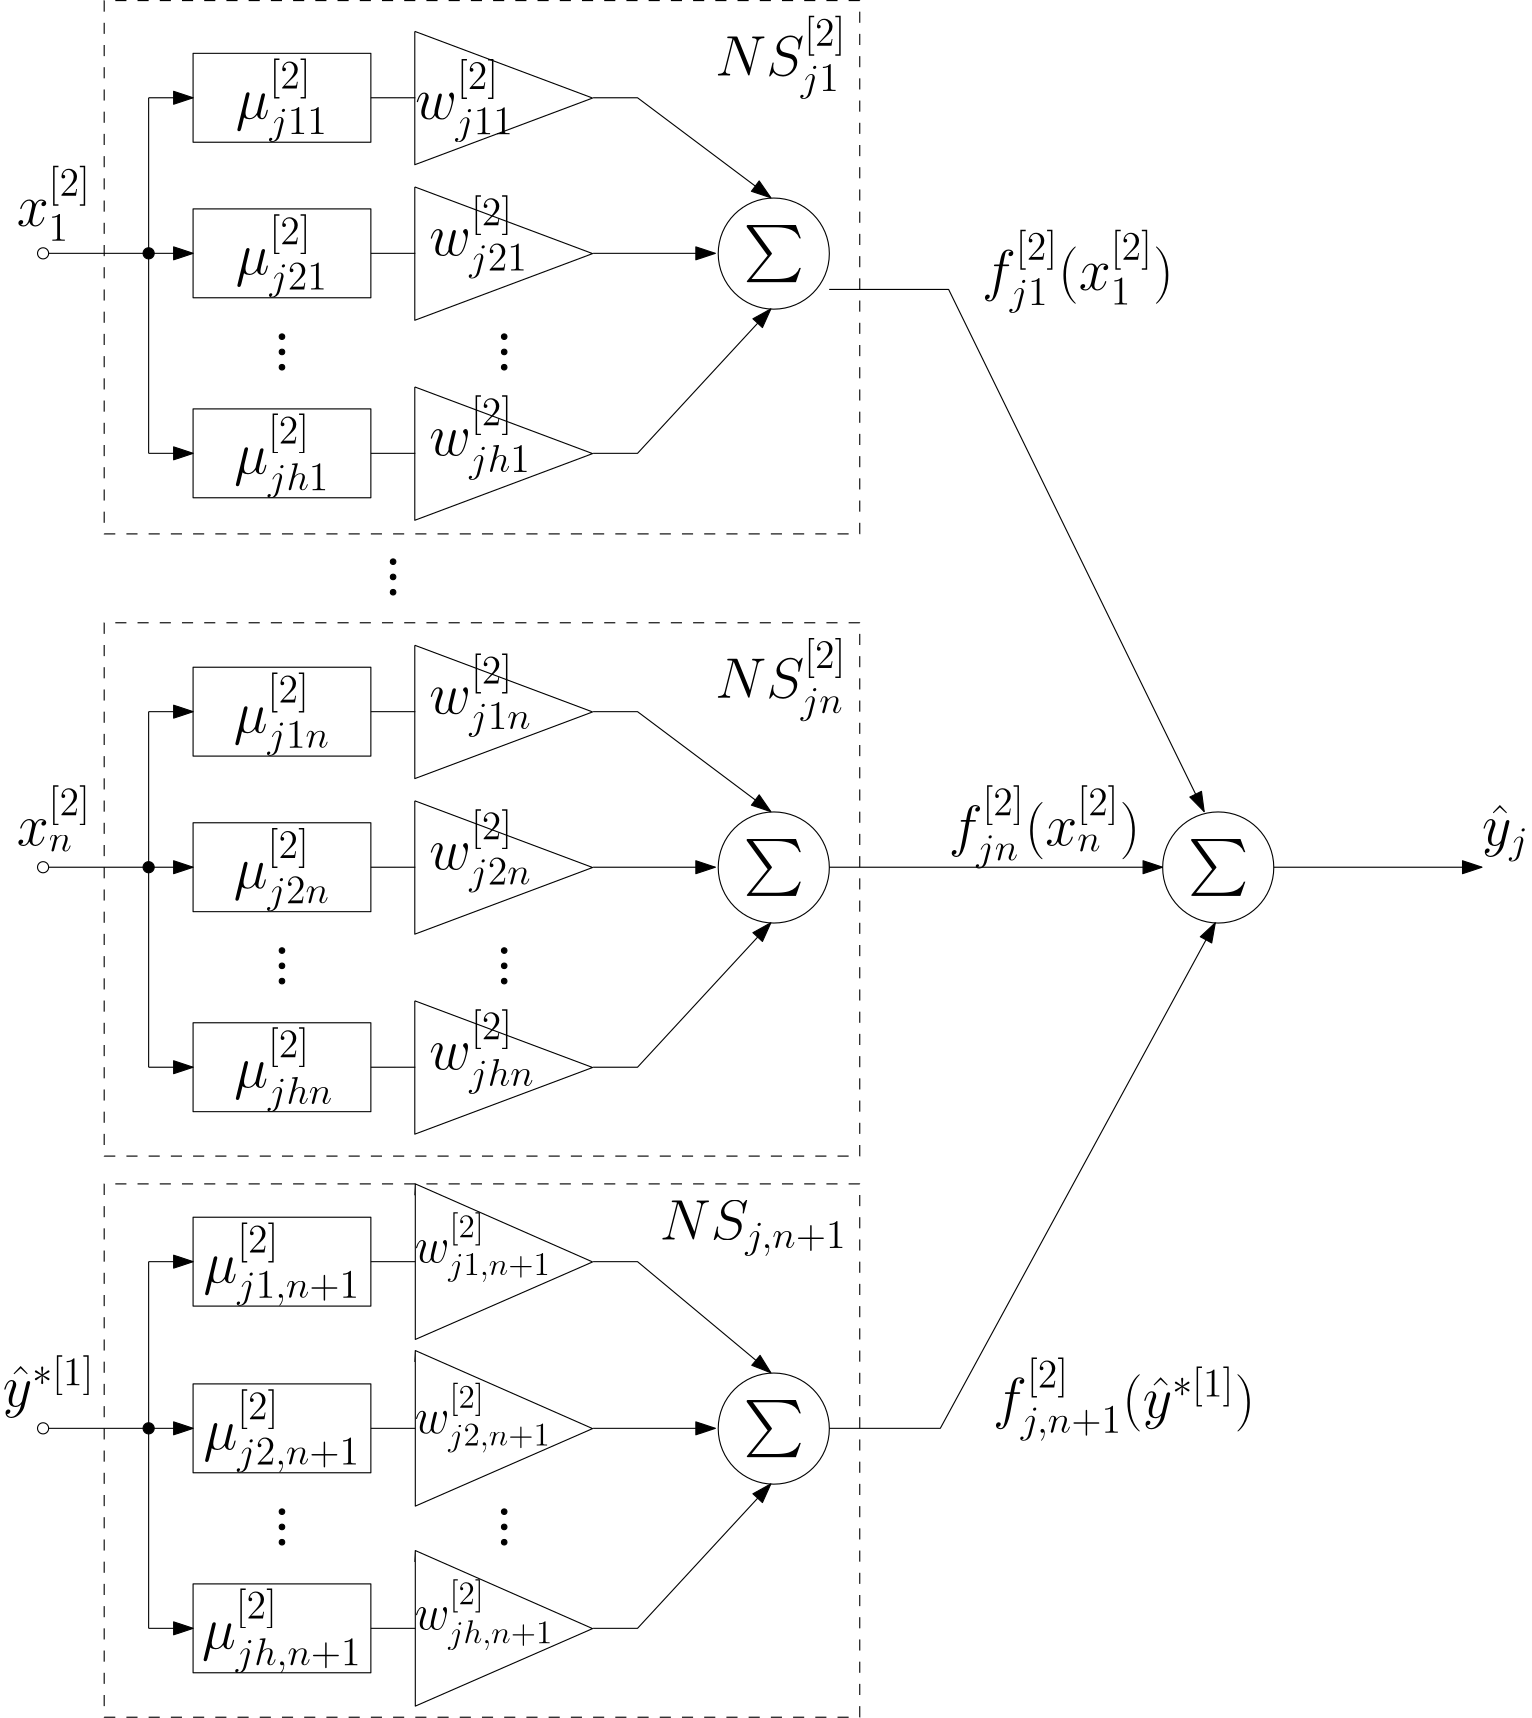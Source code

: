 <?xml version="1.0"?>
<!DOCTYPE ipe SYSTEM "ipe.dtd">
<ipe version="70107" creator="Ipe 7.2.2">
<info created="D:20160307125131" modified="D:20160404122556" title="4"/>
<preamble>%%BeginIpePreamble
  \usepackage{amsfonts}
  \newcommand{\R}{\mathbb{R}}
  %%EndIpePreamble</preamble>
<ipestyle name="basic">
<symbol name="arrow/arc(spx)">
<path stroke="sym-stroke" fill="sym-stroke" pen="sym-pen">
0 0 m
-1 0.333 l
-1 -0.333 l
h
</path>
</symbol>
<symbol name="arrow/farc(spx)">
<path stroke="sym-stroke" fill="white" pen="sym-pen">
0 0 m
-1 0.333 l
-1 -0.333 l
h
</path>
</symbol>
<symbol name="arrow/ptarc(spx)">
<path stroke="sym-stroke" fill="sym-stroke" pen="sym-pen">
0 0 m
-1 0.333 l
-0.8 0 l
-1 -0.333 l
h
</path>
</symbol>
<symbol name="arrow/fptarc(spx)">
<path stroke="sym-stroke" fill="white" pen="sym-pen">
0 0 m
-1 0.333 l
-0.8 0 l
-1 -0.333 l
h
</path>
</symbol>
<symbol name="mark/circle(sx)" transformations="translations">
<path fill="sym-stroke">
0.6 0 0 0.6 0 0 e
0.4 0 0 0.4 0 0 e
</path>
</symbol>
<symbol name="mark/disk(sx)" transformations="translations">
<path fill="sym-stroke">
0.6 0 0 0.6 0 0 e
</path>
</symbol>
<symbol name="mark/fdisk(sfx)" transformations="translations">
<group>
<path fill="sym-fill">
0.5 0 0 0.5 0 0 e
</path>
<path fill="sym-stroke" fillrule="eofill">
0.6 0 0 0.6 0 0 e
0.4 0 0 0.4 0 0 e
</path>
</group>
</symbol>
<symbol name="mark/box(sx)" transformations="translations">
<path fill="sym-stroke" fillrule="eofill">
-0.6 -0.6 m
0.6 -0.6 l
0.6 0.6 l
-0.6 0.6 l
h
-0.4 -0.4 m
0.4 -0.4 l
0.4 0.4 l
-0.4 0.4 l
h
</path>
</symbol>
<symbol name="mark/square(sx)" transformations="translations">
<path fill="sym-stroke">
-0.6 -0.6 m
0.6 -0.6 l
0.6 0.6 l
-0.6 0.6 l
h
</path>
</symbol>
<symbol name="mark/fsquare(sfx)" transformations="translations">
<group>
<path fill="sym-fill">
-0.5 -0.5 m
0.5 -0.5 l
0.5 0.5 l
-0.5 0.5 l
h
</path>
<path fill="sym-stroke" fillrule="eofill">
-0.6 -0.6 m
0.6 -0.6 l
0.6 0.6 l
-0.6 0.6 l
h
-0.4 -0.4 m
0.4 -0.4 l
0.4 0.4 l
-0.4 0.4 l
h
</path>
</group>
</symbol>
<symbol name="mark/cross(sx)" transformations="translations">
<group>
<path fill="sym-stroke">
-0.43 -0.57 m
0.57 0.43 l
0.43 0.57 l
-0.57 -0.43 l
h
</path>
<path fill="sym-stroke">
-0.43 0.57 m
0.57 -0.43 l
0.43 -0.57 l
-0.57 0.43 l
h
</path>
</group>
</symbol>
<symbol name="arrow/fnormal(spx)">
<path stroke="sym-stroke" fill="white" pen="sym-pen">
0 0 m
-1 0.333 l
-1 -0.333 l
h
</path>
</symbol>
<symbol name="arrow/pointed(spx)">
<path stroke="sym-stroke" fill="sym-stroke" pen="sym-pen">
0 0 m
-1 0.333 l
-0.8 0 l
-1 -0.333 l
h
</path>
</symbol>
<symbol name="arrow/fpointed(spx)">
<path stroke="sym-stroke" fill="white" pen="sym-pen">
0 0 m
-1 0.333 l
-0.8 0 l
-1 -0.333 l
h
</path>
</symbol>
<symbol name="arrow/linear(spx)">
<path stroke="sym-stroke" pen="sym-pen">
-1 0.333 m
0 0 l
-1 -0.333 l
</path>
</symbol>
<symbol name="arrow/fdouble(spx)">
<path stroke="sym-stroke" fill="white" pen="sym-pen">
0 0 m
-1 0.333 l
-1 -0.333 l
h
-1 0 m
-2 0.333 l
-2 -0.333 l
h
</path>
</symbol>
<symbol name="arrow/double(spx)">
<path stroke="sym-stroke" fill="sym-stroke" pen="sym-pen">
0 0 m
-1 0.333 l
-1 -0.333 l
h
-1 0 m
-2 0.333 l
-2 -0.333 l
h
</path>
</symbol>
<pen name="heavier" value="0.8"/>
<pen name="fat" value="1.2"/>
<pen name="ultrafat" value="2"/>
<symbolsize name="large" value="5"/>
<symbolsize name="small" value="2"/>
<symbolsize name="tiny" value="1.1"/>
<arrowsize name="large" value="10"/>
<arrowsize name="small" value="5"/>
<arrowsize name="tiny" value="3"/>
<color name="red" value="1 0 0"/>
<color name="green" value="0 1 0"/>
<color name="blue" value="0 0 1"/>
<color name="yellow" value="1 1 0"/>
<color name="orange" value="1 0.647 0"/>
<color name="gold" value="1 0.843 0"/>
<color name="purple" value="0.627 0.125 0.941"/>
<color name="gray" value="0.745"/>
<color name="brown" value="0.647 0.165 0.165"/>
<color name="navy" value="0 0 0.502"/>
<color name="pink" value="1 0.753 0.796"/>
<color name="seagreen" value="0.18 0.545 0.341"/>
<color name="turquoise" value="0.251 0.878 0.816"/>
<color name="violet" value="0.933 0.51 0.933"/>
<color name="darkblue" value="0 0 0.545"/>
<color name="darkcyan" value="0 0.545 0.545"/>
<color name="darkgray" value="0.663"/>
<color name="darkgreen" value="0 0.392 0"/>
<color name="darkmagenta" value="0.545 0 0.545"/>
<color name="darkorange" value="1 0.549 0"/>
<color name="darkred" value="0.545 0 0"/>
<color name="lightblue" value="0.678 0.847 0.902"/>
<color name="lightcyan" value="0.878 1 1"/>
<color name="lightgray" value="0.827"/>
<color name="lightgreen" value="0.565 0.933 0.565"/>
<color name="lightyellow" value="1 1 0.878"/>
<dashstyle name="dashed" value="[4] 0"/>
<dashstyle name="dotted" value="[1 3] 0"/>
<dashstyle name="dash dotted" value="[4 2 1 2] 0"/>
<dashstyle name="dash dot dotted" value="[4 2 1 2 1 2] 0"/>
<textsize name="large" value="\large"/>
<textsize name="Large" value="\Large"/>
<textsize name="LARGE" value="\LARGE"/>
<textsize name="huge" value="\huge"/>
<textsize name="Huge" value="\Huge"/>
<textsize name="small" value="\small"/>
<textsize name="footnote" value="\footnotesize"/>
<textsize name="tiny" value="\tiny"/>
<textstyle name="center" begin="\begin{center}" end="\end{center}"/>
<textstyle name="itemize" begin="\begin{itemize}" end="\end{itemize}"/>
<textstyle name="item" begin="\begin{itemize}\item{}" end="\end{itemize}"/>
<gridsize name="4 pts" value="4"/>
<gridsize name="8 pts (~3 mm)" value="8"/>
<gridsize name="16 pts (~6 mm)" value="16"/>
<gridsize name="32 pts (~12 mm)" value="32"/>
<gridsize name="10 pts (~3.5 mm)" value="10"/>
<gridsize name="20 pts (~7 mm)" value="20"/>
<gridsize name="14 pts (~5 mm)" value="14"/>
<gridsize name="28 pts (~10 mm)" value="28"/>
<gridsize name="56 pts (~20 mm)" value="56"/>
<anglesize name="90 deg" value="90"/>
<anglesize name="60 deg" value="60"/>
<anglesize name="45 deg" value="45"/>
<anglesize name="30 deg" value="30"/>
<anglesize name="22.5 deg" value="22.5"/>
<opacity name="10%" value="0.1"/>
<opacity name="30%" value="0.3"/>
<opacity name="50%" value="0.5"/>
<opacity name="75%" value="0.75"/>
<tiling name="falling" angle="-60" step="4" width="1"/>
<tiling name="rising" angle="30" step="4" width="1"/>
</ipestyle>
<page>
<layer name="alpha"/>
<view layers="alpha" active="alpha"/>
<text layer="alpha" matrix="1 0 0 1 -156 -231" transformations="translations" pos="420 808" stroke="black" type="label" width="47.331" height="21.457" depth="8.39" valign="baseline" size="huge">$NS_{jn}^{[2]}$</text>
<path matrix="1 0 0 1 -10 -228" stroke="black">
2 0 0 2 32 744 e
</path>
<text matrix="1 0 0 1 -7.5095 -236" transformations="translations" pos="20 760" stroke="black" type="label" width="26.823" height="21.469" depth="2.36" valign="baseline" size="huge">${x}_n^{[2]}$</text>
<path matrix="1 0 0 1 12 -212" stroke="black" arrow="normal/normal">
48 784 m
64 784 l
</path>
<path matrix="1 0 0 1 12 -212" stroke="black" arrow="normal/normal">
48 656 m
64 656 l
</path>
<path matrix="1 0 0 1 12 -212" stroke="black" arrow="normal/normal">
12 728 m
64 728 l
</path>
<path matrix="1 0 0 1 12 -212" stroke="black">
48 784 m
48 656 l
48 656 l
</path>
<path matrix="1 0 0 1 12 -212" stroke="black" fill="black">
2 0 0 2 48 728 e
</path>
<path matrix="1 0 0 1 12 -212" stroke="black" dash="dashed">
32 816 m
32 624 l
304 624 l
304 816 l
h
</path>
<group matrix="1 0 0 1 12 -214">
<path matrix="1 0 0 1 80 -4" stroke="black" fill="black">
1 0 0 1 16 704 e
</path>
<path matrix="1 0 0 1 80 -9.5" stroke="black" fill="black">
1 0 0 1 16 704 e
</path>
<path matrix="1 0 0 1 80 -15" stroke="black" fill="black">
1 0 0 1 16 704 e
</path>
</group>
<group matrix="1 0 0 1 92 -214">
<path matrix="1 0 0 1 80 -4" stroke="black" fill="black">
1 0 0 1 16 704 e
</path>
<path matrix="1 0 0 1 80 -9.5" stroke="black" fill="black">
1 0 0 1 16 704 e
</path>
<path matrix="1 0 0 1 80 -15" stroke="black" fill="black">
1 0 0 1 16 704 e
</path>
</group>
<path matrix="1 0 0 1 44 -244" stroke="black">
96 816 m
112 816 l
</path>
<path matrix="1 0 0 1 44 -300" stroke="black">
96 816 m
112 816 l
</path>
<path matrix="1 0 0 1 44 -372" stroke="black">
96 816 m
112 816 l
</path>
<path matrix="0.666667 0 0 0.75 70.48 -84.097" stroke="black">
128 832 m
128 768 l
224 800 l
128 832 l
128 832 l
</path>
<text matrix="1 0 0 1 -47 -300.6" transformations="translations" pos="208 816" stroke="black" type="label" width="36.988" height="21.457" depth="8.39" valign="baseline" size="huge">$w_{j2n}^{[2]}$</text>
<path matrix="1 0 0 1 44 -212" fill="white" arrow="normal/normal">
176 728 m
224 728 l
</path>
<path matrix="0.666667 0 0 0.75 70.48 -156.097" stroke="black">
128 832 m
128 768 l
224 800 l
128 832 l
128 832 l
</path>
<text matrix="1 0 0 1 -47 -372.6" transformations="translations" pos="208 816" stroke="black" type="label" width="38.051" height="21.454" depth="8.95" valign="baseline" size="huge">$w_{jhn}^{[2]}$</text>
<text matrix="1 0 0 1 50.1465 -225.258" transformations="translations" pos="224 736" stroke="black" type="label" width="21.81" height="15.493" depth="5.17" valign="baseline" size="huge">$\sum$</text>
<path matrix="1 0 0 1 77.0515 -284.097" stroke="black">
20 0 0 20 208 800 e
</path>
<path matrix="1 0 0 1 12 -212" stroke="black" arrow="normal/normal">
208 728 m
252 728 l
</path>
<path matrix="1 0 0 1 12 -212" stroke="black" arrow="normal/normal">
208 784 m
224 784 l
272 748 l
</path>
<path matrix="1 0 0 1 12 -212" stroke="black" arrow="normal/normal">
208 656 m
224 656 l
272 708 l
</path>
<group matrix="1 0 0 1 52 -74">
<path matrix="1 0 0 1 80 -4" stroke="black" fill="black">
1 0 0 1 16 704 e
</path>
<path matrix="1 0 0 1 80 -9.5" stroke="black" fill="black">
1 0 0 1 16 704 e
</path>
<path matrix="1 0 0 1 80 -15" stroke="black" fill="black">
1 0 0 1 16 704 e
</path>
</group>
<text matrix="1 0 0 1 -176 -426" transformations="translations" pos="420 808" stroke="black" type="label" width="67.375" height="14.118" depth="5.89" valign="baseline" size="huge">$NS_{j,n+1}$</text>
<text matrix="1 0 0 1 -156 -7" transformations="translations" pos="420 808" stroke="black" type="label" width="47.331" height="21.457" depth="8.39" valign="baseline" size="huge">$NS_{j1}^{[2]}$</text>
<text matrix="1 0 0 1 210.147 -225.258" transformations="translations" pos="224 736" stroke="black" type="label" width="21.81" height="15.493" depth="5.17" valign="baseline" size="huge">$\sum$</text>
<path matrix="1 0 0 1 237.052 -284.097" stroke="black">
20 0 0 20 208 800 e
</path>
<path matrix="1 0 0 1 13 -4" stroke="black" arrow="normal/normal">
292 520 m
412 520 l
</path>
<text matrix="1 0 0 1 12 -4" transformations="translations" pos="372 572" stroke="black" type="label" width="0" height="0" depth="0" valign="baseline" size="Large"></text>
<text matrix="1 0 0 1 -52 -24" transformations="translations" pos="400 548" stroke="black" type="label" width="68.961" height="21.457" depth="8.39" valign="baseline" size="huge">$f_{jn}^{[2]}({x}_n^{[2]})$</text>
<path matrix="1 0 0 1 -10 -7" stroke="black">
2 0 0 2 32 744 e
</path>
<text matrix="1 0 0 1 -7.5095 -13" transformations="translations" pos="20 760" stroke="black" type="label" width="26.823" height="21.457" depth="5.44" valign="baseline" size="huge">${x}_1^{[2]}$</text>
<path matrix="1 0 0 1 12 9" stroke="black" arrow="normal/normal">
48 784 m
64 784 l
</path>
<path matrix="1 0 0 1 12 9" stroke="black" arrow="normal/normal">
48 656 m
64 656 l
</path>
<path matrix="1 0 0 1 12 9" stroke="black" arrow="normal/normal">
12 728 m
64 728 l
</path>
<path matrix="1 0 0 1 12 9" stroke="black">
48 784 m
48 656 l
48 656 l
</path>
<path matrix="1 0 0 1 12 9" stroke="black" fill="black">
2 0 0 2 48 728 e
</path>
<path matrix="1 0 0 1 12 12" stroke="black" dash="dashed">
32 816 m
32 624 l
304 624 l
304 816 l
h
</path>
<group matrix="1 0 0 1 12 7">
<path matrix="1 0 0 1 80 -4" stroke="black" fill="black">
1 0 0 1 16 704 e
</path>
<path matrix="1 0 0 1 80 -9.5" stroke="black" fill="black">
1 0 0 1 16 704 e
</path>
<path matrix="1 0 0 1 80 -15" stroke="black" fill="black">
1 0 0 1 16 704 e
</path>
</group>
<group matrix="1 0 0 1 92 7">
<path matrix="1 0 0 1 80 -4" stroke="black" fill="black">
1 0 0 1 16 704 e
</path>
<path matrix="1 0 0 1 80 -9.5" stroke="black" fill="black">
1 0 0 1 16 704 e
</path>
<path matrix="1 0 0 1 80 -15" stroke="black" fill="black">
1 0 0 1 16 704 e
</path>
</group>
<path matrix="1 0 0 1 44 -23" stroke="black">
96 816 m
112 816 l
</path>
<path matrix="1 0 0 1 44 -79" stroke="black">
96 816 m
112 816 l
</path>
<path matrix="1 0 0 1 44 -151" stroke="black">
96 816 m
112 816 l
</path>
<path matrix="0.666667 0 0 0.75 70.48 136.903" stroke="black">
128 832 m
128 768 l
224 800 l
128 832 l
128 832 l
</path>
<text matrix="1 0 0 1 -47 -79.6" transformations="translations" pos="208 816" stroke="black" type="label" width="35.626" height="21.457" depth="8.39" valign="baseline" size="huge">$w_{j21}^{[2]}$</text>
<path matrix="1 0 0 1 44 9" fill="white" arrow="normal/normal">
176 728 m
224 728 l
</path>
<path matrix="0.666667 0 0 0.75 70.48 64.903" stroke="black">
128 832 m
128 768 l
224 800 l
128 832 l
128 832 l
</path>
<text matrix="1 0 0 1 -47 -151.6" transformations="translations" pos="208 816" stroke="black" type="label" width="36.689" height="21.454" depth="8.95" valign="baseline" size="huge">$w_{jh1}^{[2]}$</text>
<text matrix="1 0 0 1 50.1465 -4.2585" transformations="translations" pos="224 736" stroke="black" type="label" width="21.81" height="15.493" depth="5.17" valign="baseline" size="huge">$\sum$</text>
<path matrix="1 0 0 1 77.0515 -63.097" stroke="black">
20 0 0 20 208 800 e
</path>
<path matrix="1 0 0 1 12 9" stroke="black" arrow="normal/normal">
208 728 m
252 728 l
</path>
<path matrix="1 0 0 1 12 9" stroke="black" arrow="normal/normal">
208 784 m
224 784 l
272 748 l
</path>
<path matrix="1 0 0 1 12 9" stroke="black" arrow="normal/normal">
208 656 m
224 656 l
272 708 l
</path>
<path matrix="1 0 0 1 12 -4" stroke="black" arrow="normal/normal">
293 728 m
336 728 l
428 540 l
</path>
<path matrix="1 0 0 1 -4 28" stroke="black" arrow="normal/normal">
309 286 m
349 286 l
448 468 l
</path>
<text matrix="1 0 0 1 -40 176" transformations="translations" pos="400 548" stroke="black" type="label" width="68.961" height="21.457" depth="8.39" valign="baseline" size="huge">$f_{j1}^{[2]}({x}_1^{[2]})$</text>
<text matrix="1 0 0 1 -36 -230" transformations="translations" pos="400 548" stroke="black" type="label" width="94.284" height="21.457" depth="8.39" valign="baseline" size="huge">$f_{j,n+1}^{[2]}(\hat{y}^{*[1]})$</text>
<path matrix="1 0 0 1 12 -4" stroke="black" arrow="normal/normal">
453 520 m
528 520 l
</path>
<text matrix="1 0 0 1 52 -12" transformations="translations" pos="488 536" stroke="black" type="label" width="16.982" height="14.349" depth="5.89" valign="baseline" size="huge">$\hat{y}_j$</text>
<text matrix="1 0 0 1 43.332 -30.3975" transformations="translations" pos="48 816" stroke="black" type="label" width="33.336" height="21.457" depth="8.39" valign="baseline" size="huge">$\mu_{j11}^{[2]}$</text>
<path matrix="1 0 0 1 44 -23" stroke="black">
32 832 m
32 800 l
96 800 l
96 832 l
h
</path>
<group matrix="1 0 0 1 -4 9">
<text matrix="1 0 0 1 47.332 -95.3975" transformations="translations" pos="48 816" stroke="black" type="label" width="33.336" height="21.457" depth="8.39" valign="baseline" size="huge">$\mu_{j21}^{[2]}$</text>
<path matrix="1 0 0 1 48 -88" stroke="black">
32 832 m
32 800 l
96 800 l
96 832 l
h
</path>
</group>
<group matrix="1 0 0 1 -4 9">
<text matrix="1 0 0 1 46.8005 -167.116" transformations="translations" pos="48 816" stroke="black" type="label" width="34.399" height="21.454" depth="8.95" valign="baseline" size="huge">$\mu_{jh1}^{[2]}$</text>
<path matrix="1 0 0 1 48 -160" stroke="black">
32 832 m
32 800 l
96 800 l
96 832 l
h
</path>
</group>
<path matrix="0.666667 0 0 0.75 70.48 192.903" stroke="black">
128 832 m
128 768 l
224 800 l
128 832 l
128 832 l
</path>
<text matrix="1 0 0 1 -41.9996 -30.4945" transformations="translations" pos="198 816" stroke="black" type="label" width="35.626" height="21.457" depth="8.39" valign="baseline" size="huge">$w_{j11}^{[2]}$</text>
<group matrix="1 0 0 1 -4 28">
<text matrix="1 0 0 1 46.651 -279.398" transformations="translations" pos="48 816" stroke="black" type="label" width="34.698" height="21.457" depth="8.39" valign="baseline" size="huge">$\mu_{j1n}^{[2]}$</text>
<path matrix="1 0 0 1 48 -272" stroke="black">
32 832 m
32 800 l
96 800 l
96 832 l
h
</path>
</group>
<group matrix="1 0 0 1 -4 28">
<text matrix="1 0 0 1 46.651 -335.397" transformations="translations" pos="48 816" stroke="black" type="label" width="34.698" height="21.457" depth="8.39" valign="baseline" size="huge">$\mu_{j2n}^{[2]}$</text>
<path matrix="1 0 0 1 48 -328" stroke="black">
32 832 m
32 800 l
96 800 l
96 832 l
h
</path>
</group>
<text matrix="1 0 0 1 42.8005 -379.116" transformations="translations" pos="48 816" stroke="black" type="label" width="35.761" height="21.454" depth="8.95" valign="baseline" size="huge">$\mu_{jhn}^{[2]}$</text>
<path matrix="1 0 0 1 44 -372" stroke="black">
32 832 m
32 800 l
96 800 l
96 832 l
h
</path>
<path matrix="0.666667 0 0 0.75 70.48 -28.097" stroke="black">
128 832 m
128 768 l
224 800 l
128 832 l
128 832 l
</path>
<text matrix="1 0 0 1 -47 -244.6" transformations="translations" pos="208 816" stroke="black" type="label" width="36.988" height="21.457" depth="8.39" valign="baseline" size="huge">$w_{j1n}^{[2]}$</text>
<path matrix="1 0 0 1 -10 -430" stroke="black">
2 0 0 2 32 744 e
</path>
<text matrix="1 0 0 1 -12.5095 -438" transformations="translations" pos="20 760" stroke="black" type="label" width="33.105" height="18.256" depth="4.02" valign="baseline" size="huge">$\hat{y}^{*[1]}$</text>
<path matrix="1 0 0 1 12 -410" stroke="black" arrow="normal/normal">
48 784 m
64 784 l
</path>
<path matrix="1 0 0 1 12 -414" stroke="black" arrow="normal/normal">
48 656 m
64 656 l
</path>
<path matrix="1 0 0 1 12 -414" stroke="black" arrow="normal/normal">
12 728 m
64 728 l
</path>
<path matrix="1 0 0 1 -4 50" stroke="black">
64 324 m
64 192 l
64 192 l
</path>
<path matrix="1 0 0 1 12 -414" stroke="black" fill="black">
2 0 0 2 48 728 e
</path>
<path matrix="1 0 0 1 12 -414" stroke="black" dash="dashed">
32 816 m
32 624 l
304 624 l
304 816 l
h
</path>
<group matrix="1 0 0 1 12 -416">
<path matrix="1 0 0 1 80 -4" stroke="black" fill="black">
1 0 0 1 16 704 e
</path>
<path matrix="1 0 0 1 80 -9.5" stroke="black" fill="black">
1 0 0 1 16 704 e
</path>
<path matrix="1 0 0 1 80 -15" stroke="black" fill="black">
1 0 0 1 16 704 e
</path>
</group>
<group matrix="1 0 0 1 92 -416">
<path matrix="1 0 0 1 80 -4" stroke="black" fill="black">
1 0 0 1 16 704 e
</path>
<path matrix="1 0 0 1 80 -9.5" stroke="black" fill="black">
1 0 0 1 16 704 e
</path>
<path matrix="1 0 0 1 80 -15" stroke="black" fill="black">
1 0 0 1 16 704 e
</path>
</group>
<path matrix="1 0 0 1 44 -442" stroke="black">
96 816 m
112 816 l
</path>
<path matrix="1 0 0 1 44 -502" stroke="black">
96 816 m
112 816 l
</path>
<path matrix="1 0 0 1 44 -574" stroke="black">
96 816 m
112 816 l
</path>
<text matrix="1 0 0 1 -52.1866 -503.543" transformations="translations" pos="208 816" stroke="black" type="label" width="49.113" height="17.882" depth="6.99" valign="baseline" size="LARGE">$w_{j2,n+1}^{[2]}$</text>
<path matrix="1 0 0 1 44 -414" fill="white" arrow="normal/normal">
176 728 m
224 728 l
</path>
<text matrix="1 0 0 1 -52.187 -574.208" transformations="translations" pos="208 816" stroke="black" type="label" width="49.999" height="17.876" depth="7.46" valign="baseline" size="LARGE">$w_{jh,n+1}^{[2]}$</text>
<text matrix="1 0 0 1 50.1465 -427.259" transformations="translations" pos="224 736" stroke="black" type="label" width="21.81" height="15.493" depth="5.17" valign="baseline" size="huge">$\sum$</text>
<path matrix="1 0 0 1 77.0515 -486.097" stroke="black">
20 0 0 20 208 800 e
</path>
<path matrix="1 0 0 1 12 -414" stroke="black" arrow="normal/normal">
208 728 m
252 728 l
</path>
<path matrix="1 0 0 1 -4 50" stroke="black" arrow="normal/normal">
224 324 m
240 324 l
288 284 l
</path>
<path matrix="1 0 0 1 12 -414" stroke="black" arrow="normal/normal">
208 656 m
224 656 l
272 708 l
</path>
<text matrix="1 0 0 1 31.7255 -449.397" transformations="translations" pos="48 816" stroke="black" type="label" width="56.549" height="21.457" depth="8.39" valign="baseline" size="huge">$\mu_{j1,n+1}^{[2]}$</text>
<path matrix="1 0 0 1 44 -442" stroke="black">
32 832 m
32 800 l
96 800 l
96 832 l
h
</path>
<text matrix="1 0 0 1 31.7255 -509.398" transformations="translations" pos="48 816" stroke="black" type="label" width="56.549" height="21.457" depth="8.39" valign="baseline" size="huge">$\mu_{j2,n+1}^{[2]}$</text>
<path matrix="1 0 0 1 44 -502" stroke="black">
32 832 m
32 800 l
96 800 l
96 832 l
h
</path>
<text matrix="1 0 0 1 31.194 -581.116" transformations="translations" pos="48 816" stroke="black" type="label" width="57.612" height="21.454" depth="8.95" valign="baseline" size="huge">$\mu_{jh,n+1}^{[2]}$</text>
<path matrix="1 0 0 1 44 -574" stroke="black">
32 832 m
32 800 l
96 800 l
96 832 l
h
</path>
<path matrix="1 0 0 1 -4 54" stroke="black">
160 348 m
160 292 l
223.813 319.903 l
160 348 l
159.813 343.903 l
</path>
<text matrix="1 0 0 1 -52.1866 -442.123" transformations="translations" pos="208 816" stroke="black" type="label" width="49.113" height="17.882" depth="6.99" valign="baseline" size="LARGE">$w_{j1,n+1}^{[2]}$</text>
<path matrix="1 0 0 1 -4 -6" stroke="black">
160 348 m
160 292 l
223.813 319.903 l
160 348 l
159.813 343.903 l
</path>
<path matrix="1 0 0 1 -4 -78" stroke="black">
160 348 m
160 292 l
223.813 319.903 l
160 348 l
159.813 343.903 l
</path>
<text matrix="1 0 0 1 -4 28" transformations="translations" pos="400 372" stroke="black" type="label" width="0" height="0" depth="0" valign="baseline">$$</text>
</page>
</ipe>
